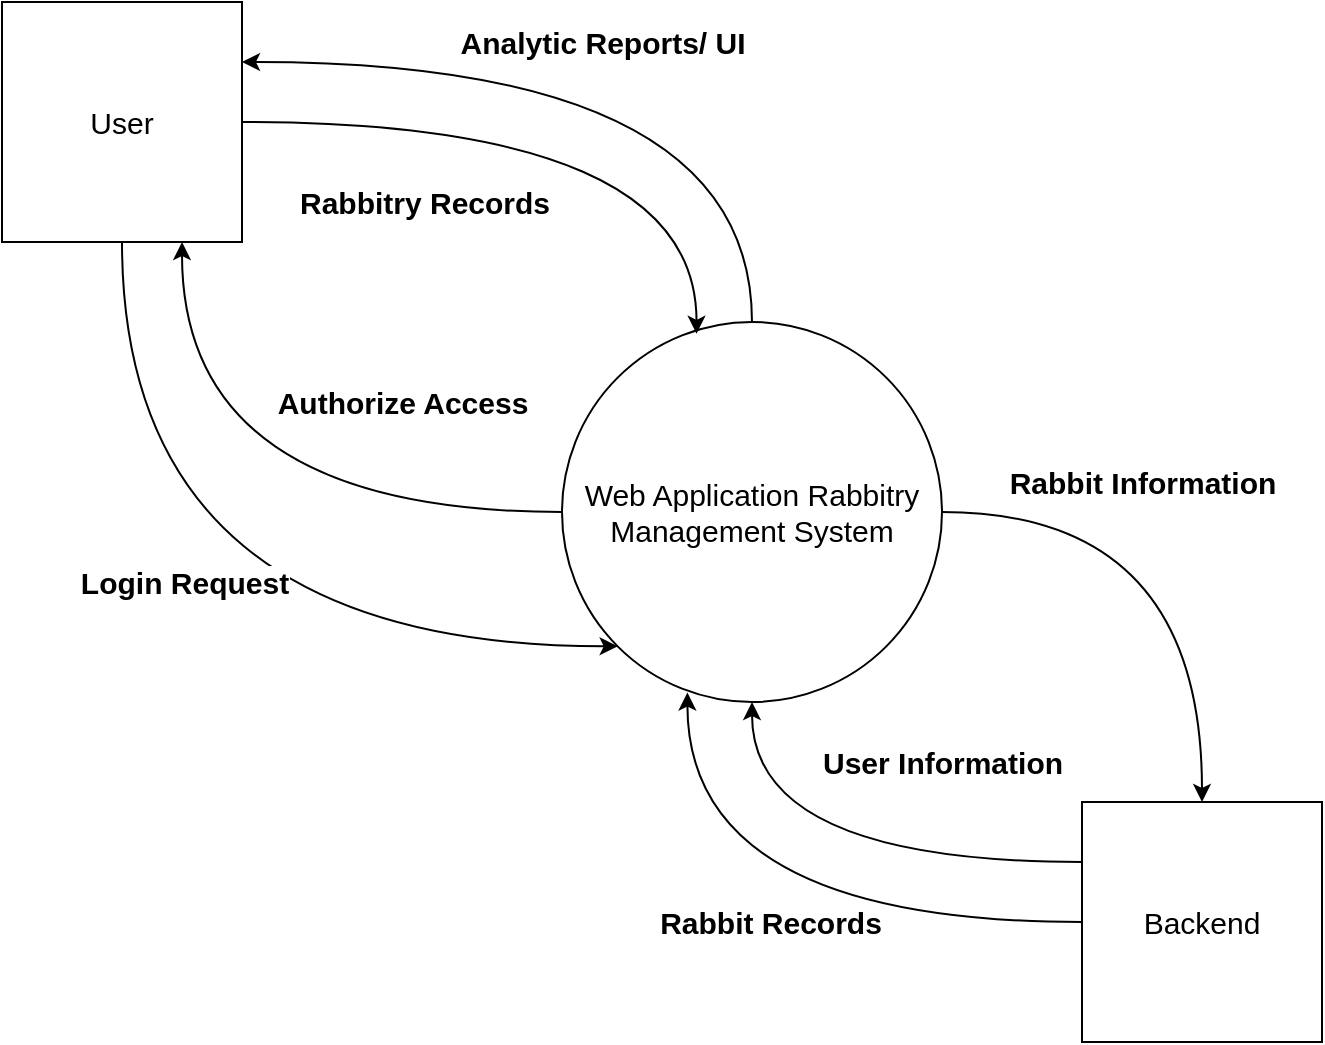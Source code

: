 <mxfile version="20.0.2" type="github">
  <diagram id="QOWadQsl_J4P6_I2JHrh" name="Page-1">
    <mxGraphModel dx="1221" dy="634" grid="1" gridSize="10" guides="1" tooltips="1" connect="1" arrows="1" fold="1" page="1" pageScale="1" pageWidth="850" pageHeight="1100" math="0" shadow="0">
      <root>
        <mxCell id="0" />
        <mxCell id="1" parent="0" />
        <mxCell id="S0SpSyb91d0gf3rnnzAn-5" style="edgeStyle=orthogonalEdgeStyle;curved=1;rounded=0;orthogonalLoop=1;jettySize=auto;html=1;exitX=0;exitY=0.5;exitDx=0;exitDy=0;entryX=0.75;entryY=1;entryDx=0;entryDy=0;" parent="1" source="RFpofgzgelrwcWHgkq2O-20" target="RFpofgzgelrwcWHgkq2O-22" edge="1">
          <mxGeometry relative="1" as="geometry" />
        </mxCell>
        <mxCell id="S0SpSyb91d0gf3rnnzAn-7" value="Authorize Access" style="edgeLabel;html=1;align=center;verticalAlign=middle;resizable=0;points=[];rotation=0;fontStyle=1;fontSize=15;" parent="S0SpSyb91d0gf3rnnzAn-5" vertex="1" connectable="0">
          <mxGeometry x="-0.289" y="-18" relative="1" as="geometry">
            <mxPoint x="35" y="-37" as="offset" />
          </mxGeometry>
        </mxCell>
        <mxCell id="S0SpSyb91d0gf3rnnzAn-8" style="edgeStyle=orthogonalEdgeStyle;curved=1;rounded=0;orthogonalLoop=1;jettySize=auto;html=1;exitX=1;exitY=0.5;exitDx=0;exitDy=0;" parent="1" source="RFpofgzgelrwcWHgkq2O-20" target="RFpofgzgelrwcWHgkq2O-24" edge="1">
          <mxGeometry relative="1" as="geometry" />
        </mxCell>
        <mxCell id="6lThy404Gien0LV5m5vx-2" value="Rabbit Information" style="edgeLabel;html=1;align=center;verticalAlign=middle;resizable=0;points=[];fontStyle=1;fontSize=15;" vertex="1" connectable="0" parent="S0SpSyb91d0gf3rnnzAn-8">
          <mxGeometry x="-0.456" y="-18" relative="1" as="geometry">
            <mxPoint x="25" y="-33" as="offset" />
          </mxGeometry>
        </mxCell>
        <mxCell id="S0SpSyb91d0gf3rnnzAn-13" style="edgeStyle=orthogonalEdgeStyle;curved=1;rounded=0;orthogonalLoop=1;jettySize=auto;html=1;exitX=0.5;exitY=0;exitDx=0;exitDy=0;entryX=1;entryY=0.25;entryDx=0;entryDy=0;" parent="1" source="RFpofgzgelrwcWHgkq2O-20" target="RFpofgzgelrwcWHgkq2O-22" edge="1">
          <mxGeometry relative="1" as="geometry">
            <Array as="points">
              <mxPoint x="465" y="240" />
            </Array>
          </mxGeometry>
        </mxCell>
        <mxCell id="S0SpSyb91d0gf3rnnzAn-14" value="Analytic Reports/ UI" style="edgeLabel;html=1;align=center;verticalAlign=middle;resizable=0;points=[];fontStyle=1;fontSize=15;" parent="S0SpSyb91d0gf3rnnzAn-13" vertex="1" connectable="0">
          <mxGeometry x="-0.038" y="37" relative="1" as="geometry">
            <mxPoint x="-20" y="-47" as="offset" />
          </mxGeometry>
        </mxCell>
        <mxCell id="RFpofgzgelrwcWHgkq2O-20" value="Web Application Rabbitry Management System" style="ellipse;whiteSpace=wrap;html=1;aspect=fixed;fontSize=15;" parent="1" vertex="1">
          <mxGeometry x="370" y="370" width="190" height="190" as="geometry" />
        </mxCell>
        <mxCell id="S0SpSyb91d0gf3rnnzAn-1" style="edgeStyle=orthogonalEdgeStyle;rounded=0;orthogonalLoop=1;jettySize=auto;html=1;exitX=1;exitY=0.5;exitDx=0;exitDy=0;curved=1;entryX=0.354;entryY=0.031;entryDx=0;entryDy=0;entryPerimeter=0;" parent="1" source="RFpofgzgelrwcWHgkq2O-22" target="RFpofgzgelrwcWHgkq2O-20" edge="1">
          <mxGeometry relative="1" as="geometry" />
        </mxCell>
        <mxCell id="S0SpSyb91d0gf3rnnzAn-12" value="Rabbitry Records" style="edgeLabel;html=1;align=center;verticalAlign=middle;resizable=0;points=[];fontStyle=1;fontSize=15;" parent="S0SpSyb91d0gf3rnnzAn-1" vertex="1" connectable="0">
          <mxGeometry x="-0.181" y="-18" relative="1" as="geometry">
            <mxPoint x="-46" y="22" as="offset" />
          </mxGeometry>
        </mxCell>
        <mxCell id="S0SpSyb91d0gf3rnnzAn-4" style="edgeStyle=orthogonalEdgeStyle;curved=1;rounded=0;orthogonalLoop=1;jettySize=auto;html=1;exitX=0.5;exitY=1;exitDx=0;exitDy=0;entryX=0;entryY=1;entryDx=0;entryDy=0;" parent="1" source="RFpofgzgelrwcWHgkq2O-22" target="RFpofgzgelrwcWHgkq2O-20" edge="1">
          <mxGeometry relative="1" as="geometry">
            <mxPoint x="149.588" y="560" as="targetPoint" />
            <Array as="points">
              <mxPoint x="150" y="532" />
            </Array>
          </mxGeometry>
        </mxCell>
        <mxCell id="S0SpSyb91d0gf3rnnzAn-6" value="Login Request" style="edgeLabel;html=1;align=center;verticalAlign=middle;resizable=0;points=[];fontStyle=1;fontSize=15;" parent="S0SpSyb91d0gf3rnnzAn-4" vertex="1" connectable="0">
          <mxGeometry x="0.17" y="50" relative="1" as="geometry">
            <mxPoint x="-31" y="18" as="offset" />
          </mxGeometry>
        </mxCell>
        <mxCell id="RFpofgzgelrwcWHgkq2O-22" value="User" style="whiteSpace=wrap;html=1;aspect=fixed;fontSize=15;" parent="1" vertex="1">
          <mxGeometry x="90" y="210" width="120" height="120" as="geometry" />
        </mxCell>
        <mxCell id="S0SpSyb91d0gf3rnnzAn-9" style="edgeStyle=orthogonalEdgeStyle;curved=1;rounded=0;orthogonalLoop=1;jettySize=auto;html=1;exitX=0;exitY=0.25;exitDx=0;exitDy=0;" parent="1" source="RFpofgzgelrwcWHgkq2O-24" target="RFpofgzgelrwcWHgkq2O-20" edge="1">
          <mxGeometry relative="1" as="geometry" />
        </mxCell>
        <mxCell id="S0SpSyb91d0gf3rnnzAn-10" value="User Information" style="edgeLabel;html=1;align=center;verticalAlign=middle;resizable=0;points=[];fontStyle=1;fontSize=15;" parent="S0SpSyb91d0gf3rnnzAn-9" vertex="1" connectable="0">
          <mxGeometry x="-0.127" y="-12" relative="1" as="geometry">
            <mxPoint x="37" y="-38" as="offset" />
          </mxGeometry>
        </mxCell>
        <mxCell id="S0SpSyb91d0gf3rnnzAn-11" value="Rabbit Records" style="edgeStyle=orthogonalEdgeStyle;curved=1;rounded=0;orthogonalLoop=1;jettySize=auto;html=1;exitX=0;exitY=0.5;exitDx=0;exitDy=0;entryX=0.33;entryY=0.975;entryDx=0;entryDy=0;entryPerimeter=0;fontStyle=1;fontSize=15;" parent="1" source="RFpofgzgelrwcWHgkq2O-24" target="RFpofgzgelrwcWHgkq2O-20" edge="1">
          <mxGeometry relative="1" as="geometry" />
        </mxCell>
        <mxCell id="RFpofgzgelrwcWHgkq2O-24" value="Backend" style="whiteSpace=wrap;html=1;aspect=fixed;fontSize=15;" parent="1" vertex="1">
          <mxGeometry x="630" y="610" width="120" height="120" as="geometry" />
        </mxCell>
      </root>
    </mxGraphModel>
  </diagram>
</mxfile>
